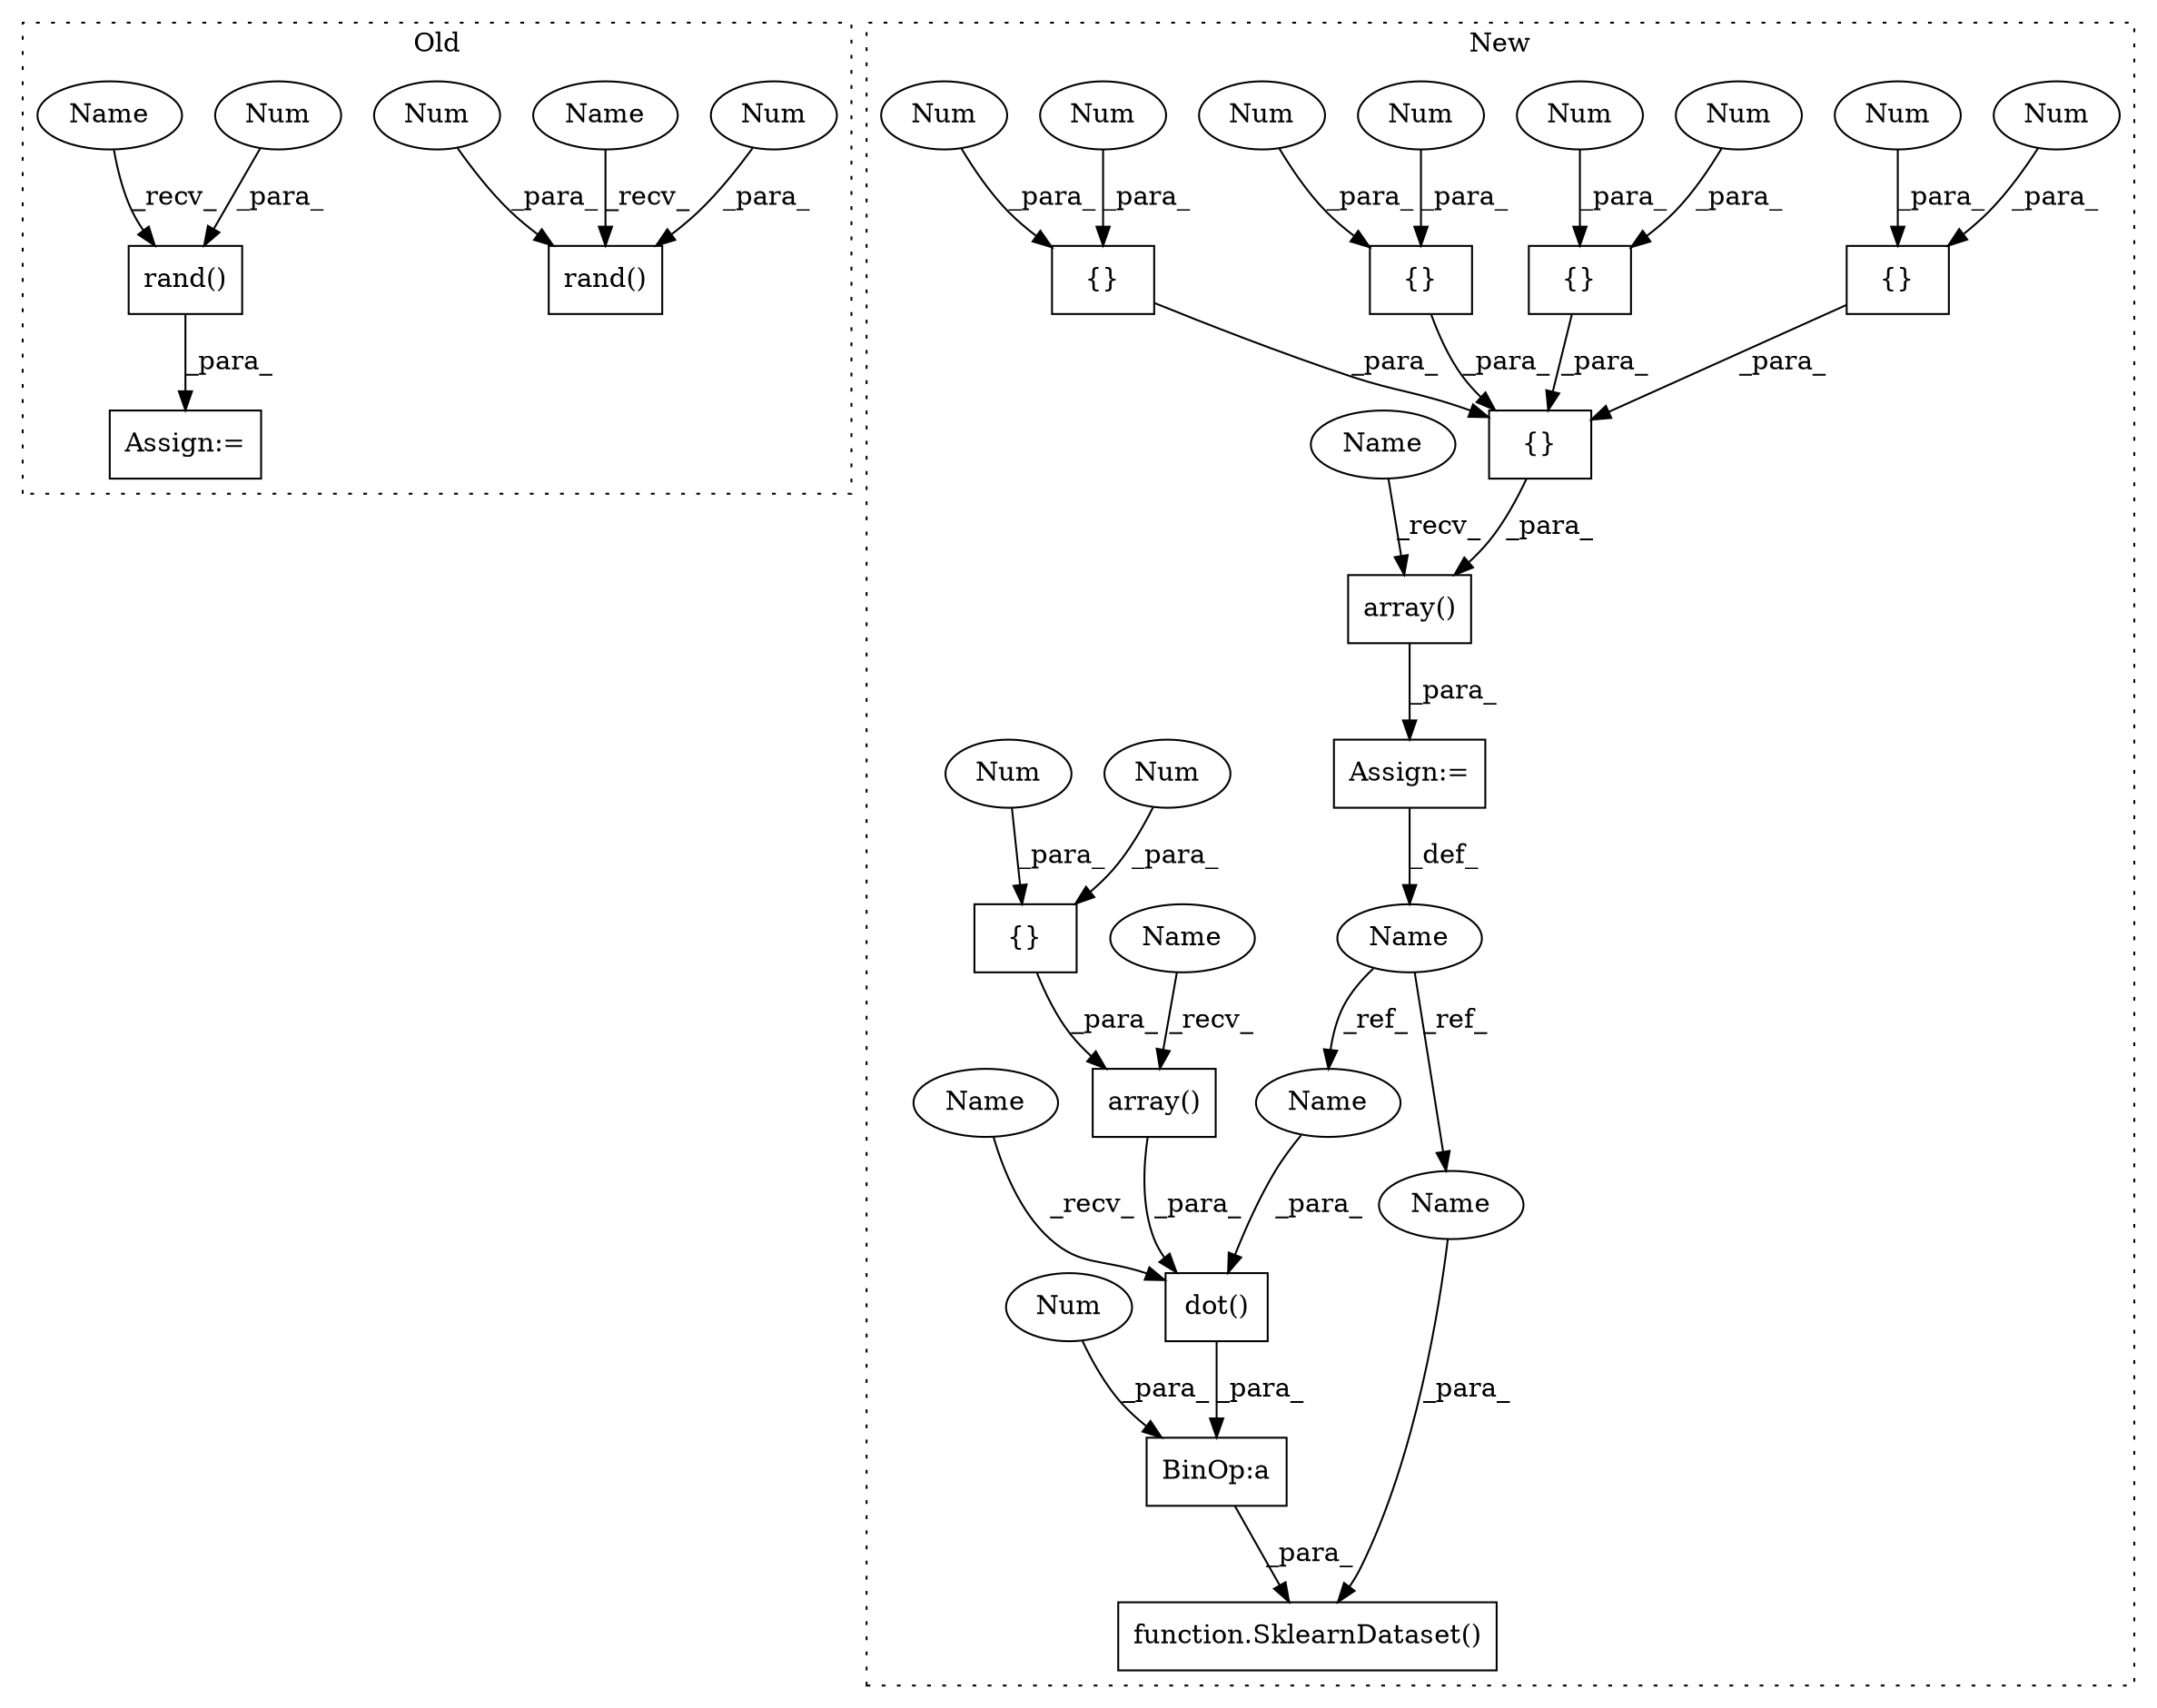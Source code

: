 digraph G {
subgraph cluster0 {
1 [label="rand()" a="75" s="943,957" l="11,1" shape="box"];
16 [label="Num" a="76" s="954" l="3" shape="ellipse"];
27 [label="Assign:=" a="68" s="940" l="3" shape="box"];
28 [label="rand()" a="75" s="916,933" l="11,1" shape="box"];
29 [label="Num" a="76" s="927" l="3" shape="ellipse"];
30 [label="Num" a="76" s="932" l="1" shape="ellipse"];
33 [label="Name" a="87" s="916" l="5" shape="ellipse"];
34 [label="Name" a="87" s="943" l="5" shape="ellipse"];
label = "Old";
style="dotted";
}
subgraph cluster1 {
2 [label="array()" a="75" s="515,532" l="9,1" shape="box"];
3 [label="BinOp:a" a="82" s="534" l="3" shape="box"];
4 [label="{}" a="59" s="472,477" l="1,0" shape="box"];
5 [label="array()" a="75" s="452,495" l="9,1" shape="box"];
6 [label="{}" a="59" s="461,494" l="1,0" shape="box"];
7 [label="function.SklearnDataset()" a="75" s="588,607" l="15,1" shape="box"];
8 [label="{}" a="59" s="524,531" l="1,0" shape="box"];
9 [label="{}" a="59" s="480,485" l="1,0" shape="box"];
10 [label="Name" a="87" s="448" l="1" shape="ellipse"];
11 [label="dot()" a="75" s="505,533" l="7,1" shape="box"];
12 [label="{}" a="59" s="462,469" l="1,0" shape="box"];
13 [label="Num" a="76" s="537" l="1" shape="ellipse"];
14 [label="{}" a="59" s="488,493" l="1,0" shape="box"];
15 [label="Num" a="76" s="468" l="1" shape="ellipse"];
17 [label="Num" a="76" s="463" l="3" shape="ellipse"];
18 [label="Num" a="76" s="525" l="3" shape="ellipse"];
19 [label="Num" a="76" s="473" l="1" shape="ellipse"];
20 [label="Num" a="76" s="530" l="1" shape="ellipse"];
21 [label="Num" a="76" s="489" l="1" shape="ellipse"];
22 [label="Num" a="76" s="476" l="1" shape="ellipse"];
23 [label="Num" a="76" s="492" l="1" shape="ellipse"];
24 [label="Num" a="76" s="481" l="1" shape="ellipse"];
25 [label="Num" a="76" s="484" l="1" shape="ellipse"];
26 [label="Assign:=" a="68" s="449" l="3" shape="box"];
31 [label="Name" a="87" s="512" l="1" shape="ellipse"];
32 [label="Name" a="87" s="603" l="1" shape="ellipse"];
35 [label="Name" a="87" s="515" l="2" shape="ellipse"];
36 [label="Name" a="87" s="505" l="2" shape="ellipse"];
37 [label="Name" a="87" s="452" l="2" shape="ellipse"];
label = "New";
style="dotted";
}
1 -> 27 [label="_para_"];
2 -> 11 [label="_para_"];
3 -> 7 [label="_para_"];
4 -> 6 [label="_para_"];
5 -> 26 [label="_para_"];
6 -> 5 [label="_para_"];
8 -> 2 [label="_para_"];
9 -> 6 [label="_para_"];
10 -> 31 [label="_ref_"];
10 -> 32 [label="_ref_"];
11 -> 3 [label="_para_"];
12 -> 6 [label="_para_"];
13 -> 3 [label="_para_"];
14 -> 6 [label="_para_"];
15 -> 12 [label="_para_"];
16 -> 1 [label="_para_"];
17 -> 12 [label="_para_"];
18 -> 8 [label="_para_"];
19 -> 4 [label="_para_"];
20 -> 8 [label="_para_"];
21 -> 14 [label="_para_"];
22 -> 4 [label="_para_"];
23 -> 14 [label="_para_"];
24 -> 9 [label="_para_"];
25 -> 9 [label="_para_"];
26 -> 10 [label="_def_"];
29 -> 28 [label="_para_"];
30 -> 28 [label="_para_"];
31 -> 11 [label="_para_"];
32 -> 7 [label="_para_"];
33 -> 28 [label="_recv_"];
34 -> 1 [label="_recv_"];
35 -> 2 [label="_recv_"];
36 -> 11 [label="_recv_"];
37 -> 5 [label="_recv_"];
}